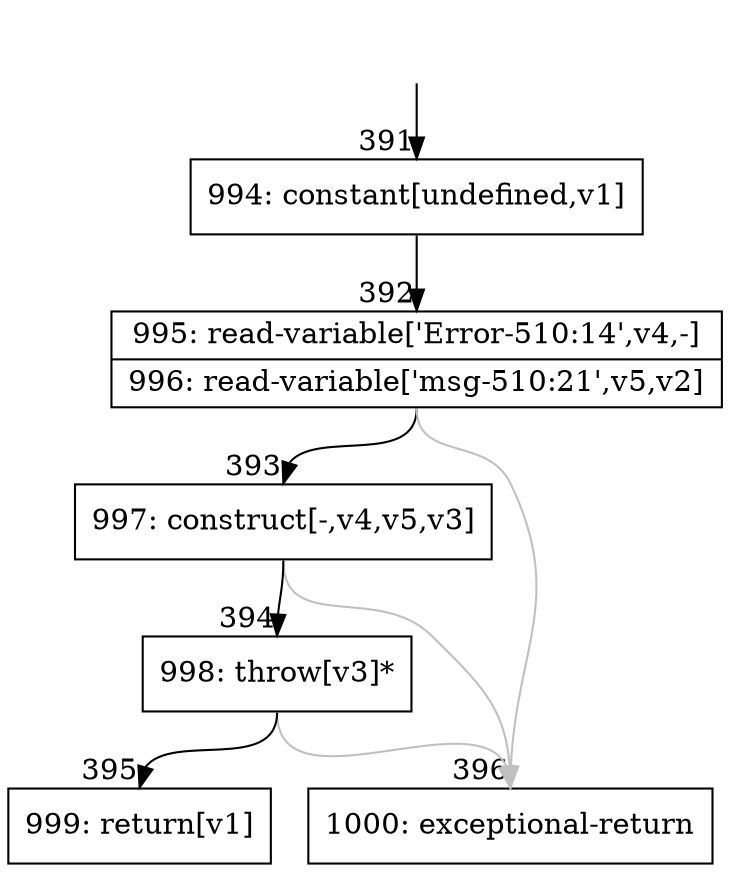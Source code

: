 digraph {
rankdir="TD"
BB_entry31[shape=none,label=""];
BB_entry31 -> BB391 [tailport=s, headport=n, headlabel="    391"]
BB391 [shape=record label="{994: constant[undefined,v1]}" ] 
BB391 -> BB392 [tailport=s, headport=n, headlabel="      392"]
BB392 [shape=record label="{995: read-variable['Error-510:14',v4,-]|996: read-variable['msg-510:21',v5,v2]}" ] 
BB392 -> BB393 [tailport=s, headport=n, headlabel="      393"]
BB392 -> BB396 [tailport=s, headport=n, color=gray, headlabel="      396"]
BB393 [shape=record label="{997: construct[-,v4,v5,v3]}" ] 
BB393 -> BB394 [tailport=s, headport=n, headlabel="      394"]
BB393 -> BB396 [tailport=s, headport=n, color=gray]
BB394 [shape=record label="{998: throw[v3]*}" ] 
BB394 -> BB395 [tailport=s, headport=n, headlabel="      395"]
BB394 -> BB396 [tailport=s, headport=n, color=gray]
BB395 [shape=record label="{999: return[v1]}" ] 
BB396 [shape=record label="{1000: exceptional-return}" ] 
}
